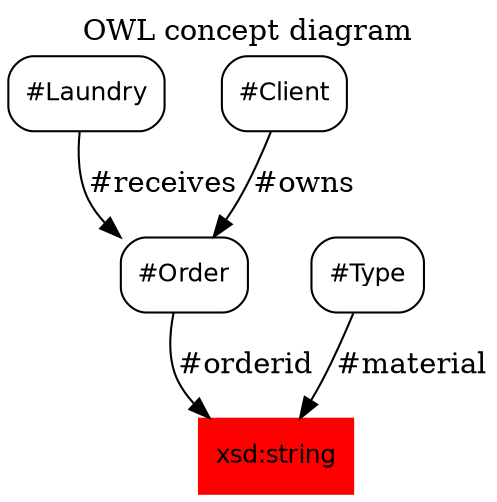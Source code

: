 digraph pl_2_1 {
//title
labelloc="t";
label="OWL concept diagram";rankdir=TB;
resolution=300;size="8,5";
"#Laundry" [shape = box, style=rounded, fontsize=12 fontname=helvetica];
"#Laundry" -> "#Order" [ label = "#receives" ]
"#Client" [shape = box, style=rounded, fontsize=12 fontname=helvetica];
"#Client" -> "#Order" [ label = "#owns" ]
"#Type" [shape = box, style=rounded, fontsize=12 fontname=helvetica];
"xsd:string" [shape = box, style=filled,color="red", fontsize=12 fontname=helvetica];
"#Type" -> "xsd:string" [ label = "#material" ]
"#Order" [shape = box, style=rounded, fontsize=12 fontname=helvetica];
"xsd:string" [shape = box, style=filled,color="red", fontsize=12 fontname=helvetica];
"#Order" -> "xsd:string" [ label = "#orderid" ]
}
